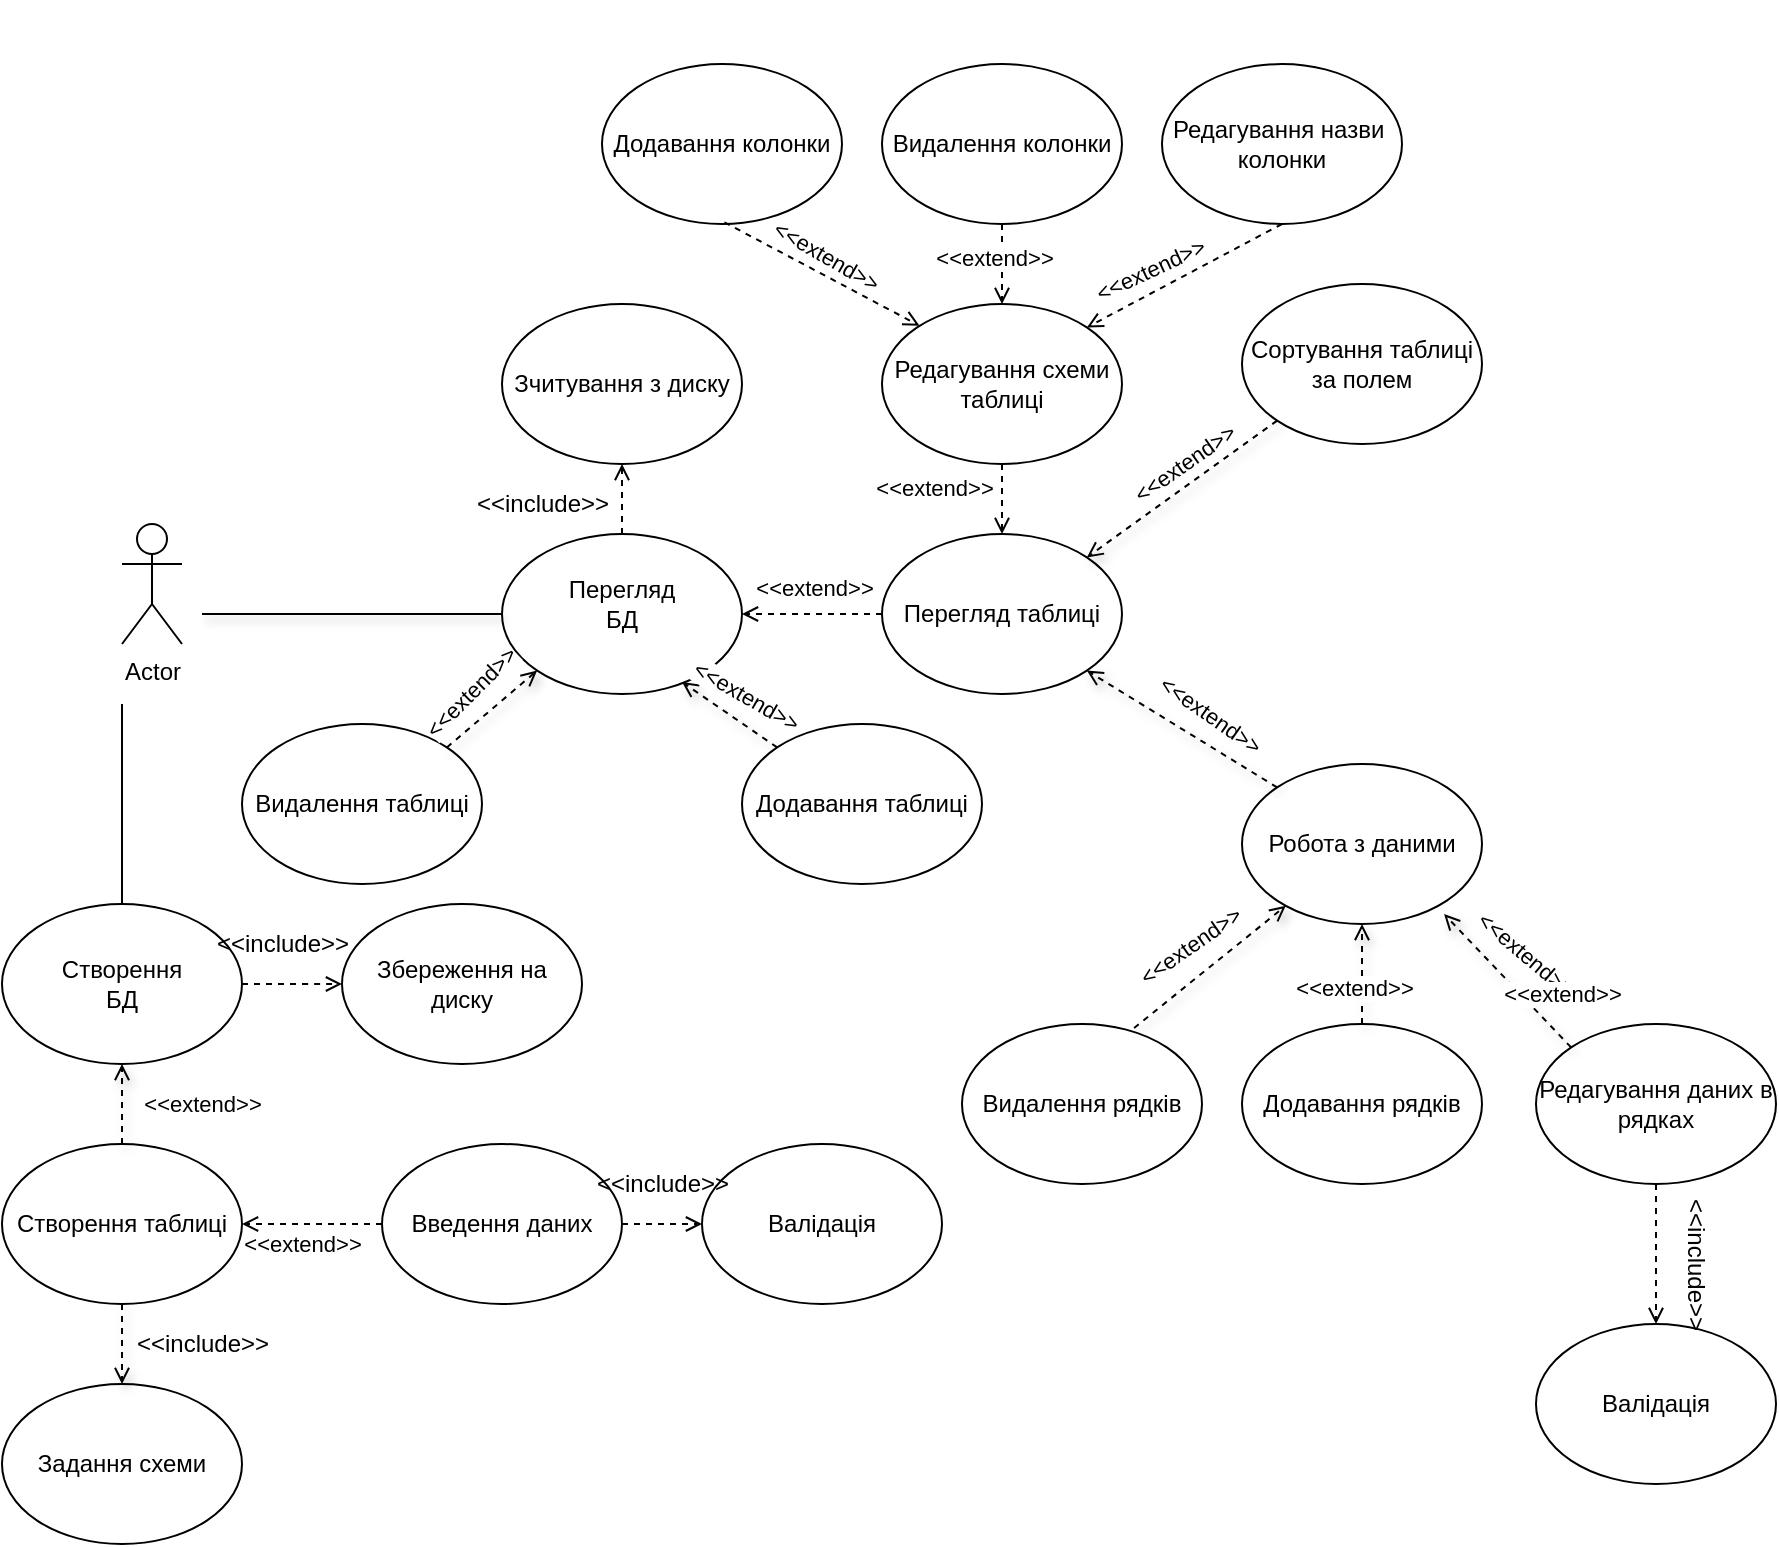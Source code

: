 <mxfile version="13.1.3">
    <diagram id="6hGFLwfOUW9BJ-s0fimq" name="Page-1">
        <mxGraphModel dx="722" dy="926" grid="1" gridSize="10" guides="1" tooltips="1" connect="1" arrows="1" fold="1" page="0" pageScale="1" pageWidth="827" pageHeight="1169" math="0" shadow="0">
            <root>
                <mxCell id="0"/>
                <mxCell id="1" parent="0"/>
                <mxCell id="37" value="" style="endArrow=open;html=1;entryX=0.75;entryY=0.925;entryDx=0;entryDy=0;entryPerimeter=0;exitX=0;exitY=0;exitDx=0;exitDy=0;shadow=1;endFill=0;dashed=1;" parent="1" source="18" target="9" edge="1">
                    <mxGeometry width="50" height="50" relative="1" as="geometry">
                        <mxPoint x="400" y="220" as="sourcePoint"/>
                        <mxPoint x="450" y="170" as="targetPoint"/>
                    </mxGeometry>
                </mxCell>
                <mxCell id="2" value="Actor" style="shape=umlActor;verticalLabelPosition=bottom;labelBackgroundColor=#ffffff;verticalAlign=top;html=1;" parent="1" vertex="1">
                    <mxGeometry x="120" y="80" width="30" height="60" as="geometry"/>
                </mxCell>
                <mxCell id="4" value="" style="endArrow=none;html=1;exitX=0.5;exitY=0;exitDx=0;exitDy=0;" parent="1" source="8" edge="1">
                    <mxGeometry width="50" height="50" relative="1" as="geometry">
                        <mxPoint x="120" y="260" as="sourcePoint"/>
                        <mxPoint x="120" y="170" as="targetPoint"/>
                    </mxGeometry>
                </mxCell>
                <mxCell id="8" value="" style="ellipse;whiteSpace=wrap;html=1;" parent="1" vertex="1">
                    <mxGeometry x="60" y="270" width="120" height="80" as="geometry"/>
                </mxCell>
                <mxCell id="9" value="" style="ellipse;whiteSpace=wrap;html=1;" parent="1" vertex="1">
                    <mxGeometry x="310" y="85" width="120" height="80" as="geometry"/>
                </mxCell>
                <mxCell id="10" value="Створення БД" style="text;html=1;strokeColor=none;fillColor=none;align=center;verticalAlign=middle;whiteSpace=wrap;rounded=0;" parent="1" vertex="1">
                    <mxGeometry x="100" y="300" width="40" height="20" as="geometry"/>
                </mxCell>
                <mxCell id="11" value="Перегляд БД" style="text;html=1;strokeColor=none;fillColor=none;align=center;verticalAlign=middle;whiteSpace=wrap;rounded=0;" parent="1" vertex="1">
                    <mxGeometry x="350" y="110" width="40" height="20" as="geometry"/>
                </mxCell>
                <mxCell id="12" value="Створення таблиці" style="ellipse;whiteSpace=wrap;html=1;" parent="1" vertex="1">
                    <mxGeometry x="60" y="390" width="120" height="80" as="geometry"/>
                </mxCell>
                <mxCell id="13" value="Введення даних" style="ellipse;whiteSpace=wrap;html=1;" parent="1" vertex="1">
                    <mxGeometry x="250" y="390" width="120" height="80" as="geometry"/>
                </mxCell>
                <mxCell id="14" value="Валідація" style="ellipse;whiteSpace=wrap;html=1;" parent="1" vertex="1">
                    <mxGeometry x="410" y="390" width="120" height="80" as="geometry"/>
                </mxCell>
                <mxCell id="15" value="Збереження на диску" style="ellipse;whiteSpace=wrap;html=1;" parent="1" vertex="1">
                    <mxGeometry x="230" y="270" width="120" height="80" as="geometry"/>
                </mxCell>
                <mxCell id="16" value="Зчитування з диску" style="ellipse;whiteSpace=wrap;html=1;" parent="1" vertex="1">
                    <mxGeometry x="310" y="-30" width="120" height="80" as="geometry"/>
                </mxCell>
                <mxCell id="17" value="Перегляд таблиці" style="ellipse;whiteSpace=wrap;html=1;" parent="1" vertex="1">
                    <mxGeometry x="500" y="85" width="120" height="80" as="geometry"/>
                </mxCell>
                <mxCell id="18" value="Додавання таблиці" style="ellipse;whiteSpace=wrap;html=1;" parent="1" vertex="1">
                    <mxGeometry x="430" y="180" width="120" height="80" as="geometry"/>
                </mxCell>
                <mxCell id="20" value="Робота з даними" style="ellipse;whiteSpace=wrap;html=1;" parent="1" vertex="1">
                    <mxGeometry x="680" y="200" width="120" height="80" as="geometry"/>
                </mxCell>
                <mxCell id="21" value="Видалення рядків" style="ellipse;whiteSpace=wrap;html=1;" parent="1" vertex="1">
                    <mxGeometry x="540" y="330" width="120" height="80" as="geometry"/>
                </mxCell>
                <mxCell id="22" value="Додавання рядків" style="ellipse;whiteSpace=wrap;html=1;" parent="1" vertex="1">
                    <mxGeometry x="680" y="330" width="120" height="80" as="geometry"/>
                </mxCell>
                <mxCell id="23" value="Редагування даних в рядках" style="ellipse;whiteSpace=wrap;html=1;" parent="1" vertex="1">
                    <mxGeometry x="827" y="330" width="120" height="80" as="geometry"/>
                </mxCell>
                <mxCell id="28" value="" style="endArrow=open;html=1;exitX=1;exitY=0.5;exitDx=0;exitDy=0;endFill=0;dashed=1;" parent="1" source="8" edge="1">
                    <mxGeometry width="50" height="50" relative="1" as="geometry">
                        <mxPoint x="180" y="360" as="sourcePoint"/>
                        <mxPoint x="230" y="310" as="targetPoint"/>
                        <Array as="points">
                            <mxPoint x="220" y="310"/>
                        </Array>
                    </mxGeometry>
                </mxCell>
                <mxCell id="32" value="" style="endArrow=open;html=1;entryX=1;entryY=0.5;entryDx=0;entryDy=0;exitX=0;exitY=0.5;exitDx=0;exitDy=0;endFill=0;dashed=1;" parent="1" source="13" target="12" edge="1">
                    <mxGeometry width="50" height="50" relative="1" as="geometry">
                        <mxPoint x="180" y="470" as="sourcePoint"/>
                        <mxPoint x="230" y="420" as="targetPoint"/>
                    </mxGeometry>
                </mxCell>
                <mxCell id="33" value="" style="endArrow=open;html=1;exitX=1;exitY=0.5;exitDx=0;exitDy=0;entryX=0;entryY=0.5;entryDx=0;entryDy=0;endFill=0;dashed=1;" parent="1" source="13" target="14" edge="1">
                    <mxGeometry width="50" height="50" relative="1" as="geometry">
                        <mxPoint x="360" y="430" as="sourcePoint"/>
                        <mxPoint x="390" y="420" as="targetPoint"/>
                    </mxGeometry>
                </mxCell>
                <object label="" id="35">
                    <mxCell style="endArrow=open;html=1;entryX=0.5;entryY=1;entryDx=0;entryDy=0;exitX=0.5;exitY=0;exitDx=0;exitDy=0;endFill=0;dashed=1;" parent="1" source="9" target="16" edge="1">
                        <mxGeometry width="50" height="50" relative="1" as="geometry">
                            <mxPoint x="370" y="90" as="sourcePoint"/>
                            <mxPoint x="400" y="60" as="targetPoint"/>
                        </mxGeometry>
                    </mxCell>
                </object>
                <mxCell id="36" value="" style="endArrow=open;html=1;entryX=1;entryY=0.5;entryDx=0;entryDy=0;exitX=0;exitY=0.5;exitDx=0;exitDy=0;endFill=0;dashed=1;" parent="1" source="17" target="9" edge="1">
                    <mxGeometry width="50" height="50" relative="1" as="geometry">
                        <mxPoint x="460" y="140" as="sourcePoint"/>
                        <mxPoint x="501" y="125" as="targetPoint"/>
                    </mxGeometry>
                </mxCell>
                <mxCell id="39" value="" style="endArrow=open;html=1;shadow=1;exitX=0.5;exitY=0;exitDx=0;exitDy=0;endFill=0;dashed=1;" parent="1" edge="1">
                    <mxGeometry width="50" height="50" relative="1" as="geometry">
                        <mxPoint x="560" y="-60" as="sourcePoint"/>
                        <mxPoint x="560" y="-60" as="targetPoint"/>
                    </mxGeometry>
                </mxCell>
                <mxCell id="41" value="" style="endArrow=open;html=1;shadow=1;entryX=1;entryY=1;entryDx=0;entryDy=0;exitX=0;exitY=0;exitDx=0;exitDy=0;endFill=0;dashed=1;" parent="1" source="20" target="17" edge="1">
                    <mxGeometry width="50" height="50" relative="1" as="geometry">
                        <mxPoint x="610" y="210" as="sourcePoint"/>
                        <mxPoint x="660" y="160" as="targetPoint"/>
                    </mxGeometry>
                </mxCell>
                <mxCell id="42" value="" style="endArrow=open;html=1;shadow=1;exitX=0.717;exitY=0.025;exitDx=0;exitDy=0;exitPerimeter=0;endFill=0;dashed=1;" parent="1" source="21" target="20" edge="1">
                    <mxGeometry width="50" height="50" relative="1" as="geometry">
                        <mxPoint x="630" y="330" as="sourcePoint"/>
                        <mxPoint x="680" y="280" as="targetPoint"/>
                    </mxGeometry>
                </mxCell>
                <mxCell id="43" value="" style="endArrow=open;html=1;shadow=1;exitX=0.5;exitY=0;exitDx=0;exitDy=0;entryX=0.5;entryY=1;entryDx=0;entryDy=0;endFill=0;dashed=1;" parent="1" source="22" target="20" edge="1">
                    <mxGeometry width="50" height="50" relative="1" as="geometry">
                        <mxPoint x="760" y="310" as="sourcePoint"/>
                        <mxPoint x="810" y="260" as="targetPoint"/>
                    </mxGeometry>
                </mxCell>
                <mxCell id="44" value="" style="endArrow=open;html=1;shadow=1;entryX=0.842;entryY=0.938;entryDx=0;entryDy=0;entryPerimeter=0;exitX=0;exitY=0;exitDx=0;exitDy=0;endFill=0;dashed=1;" parent="1" source="23" target="20" edge="1">
                    <mxGeometry width="50" height="50" relative="1" as="geometry">
                        <mxPoint x="810" y="330" as="sourcePoint"/>
                        <mxPoint x="860" y="280" as="targetPoint"/>
                    </mxGeometry>
                </mxCell>
                <mxCell id="45" value="Сортування таблиці за полем" style="ellipse;whiteSpace=wrap;html=1;" parent="1" vertex="1">
                    <mxGeometry x="680" y="-40" width="120" height="80" as="geometry"/>
                </mxCell>
                <mxCell id="46" value="" style="endArrow=open;html=1;shadow=1;exitX=0;exitY=1;exitDx=0;exitDy=0;entryX=1;entryY=0;entryDx=0;entryDy=0;endFill=0;dashed=1;" parent="1" source="45" target="17" edge="1">
                    <mxGeometry width="50" height="50" relative="1" as="geometry">
                        <mxPoint x="640" y="90" as="sourcePoint"/>
                        <mxPoint x="609" y="95" as="targetPoint"/>
                    </mxGeometry>
                </mxCell>
                <mxCell id="47" value="&amp;lt;&amp;lt;extend&amp;gt;&amp;gt;" style="edgeLabel;html=1;align=center;verticalAlign=middle;resizable=0;points=[];rotation=-35;" parent="46" vertex="1" connectable="0">
                    <mxGeometry x="-0.239" y="5" relative="1" as="geometry">
                        <mxPoint x="-13.96" y="-8.62" as="offset"/>
                    </mxGeometry>
                </mxCell>
                <mxCell id="50" value="&amp;lt;&amp;lt;extend&amp;gt;&amp;gt;" style="edgeLabel;html=1;align=center;verticalAlign=middle;resizable=0;points=[];rotation=0;" parent="1" vertex="1" connectable="0">
                    <mxGeometry x="-0.239" y="5" relative="1" as="geometry">
                        <mxPoint x="160" y="370" as="offset"/>
                    </mxGeometry>
                </mxCell>
                <mxCell id="52" value="&amp;lt;&amp;lt;extend&amp;gt;&amp;gt;" style="edgeLabel;html=1;align=center;verticalAlign=middle;resizable=0;points=[];rotation=0;" parent="1" vertex="1" connectable="0">
                    <mxGeometry x="-0.239" y="5" relative="1" as="geometry">
                        <mxPoint x="210" y="440" as="offset"/>
                    </mxGeometry>
                </mxCell>
                <mxCell id="53" value="" style="endArrow=none;html=1;shadow=1;entryX=0;entryY=0.5;entryDx=0;entryDy=0;" parent="1" target="9" edge="1">
                    <mxGeometry width="50" height="50" relative="1" as="geometry">
                        <mxPoint x="160" y="125" as="sourcePoint"/>
                        <mxPoint x="250" y="90" as="targetPoint"/>
                    </mxGeometry>
                </mxCell>
                <mxCell id="55" value="&amp;lt;&amp;lt;extend&amp;gt;&amp;gt;" style="edgeLabel;html=1;align=center;verticalAlign=middle;resizable=0;points=[];rotation=-35;" parent="1" vertex="1" connectable="0">
                    <mxGeometry x="670.0" y="289.998" as="geometry">
                        <mxPoint x="-13.96" y="-8.62" as="offset"/>
                    </mxGeometry>
                </mxCell>
                <mxCell id="56" value="&amp;lt;&amp;lt;extend&amp;gt;&amp;gt;" style="edgeLabel;html=1;align=center;verticalAlign=middle;resizable=0;points=[];rotation=40;" parent="1" vertex="1" connectable="0">
                    <mxGeometry x="827.0" y="309.998" as="geometry">
                        <mxPoint x="-13.96" y="-8.62" as="offset"/>
                    </mxGeometry>
                </mxCell>
                <mxCell id="57" value="&amp;lt;&amp;lt;extend&amp;gt;&amp;gt;" style="edgeLabel;html=1;align=center;verticalAlign=middle;resizable=0;points=[];rotation=0;" parent="1" vertex="1" connectable="0">
                    <mxGeometry x="750.0" y="319.998" as="geometry">
                        <mxPoint x="-13.96" y="-8.62" as="offset"/>
                    </mxGeometry>
                </mxCell>
                <mxCell id="58" value="&amp;lt;&amp;lt;extend&amp;gt;&amp;gt;" style="edgeLabel;html=1;align=center;verticalAlign=middle;resizable=0;points=[];rotation=30;" parent="1" vertex="1" connectable="0">
                    <mxGeometry x="440.0" y="179.998" as="geometry">
                        <mxPoint x="-13.96" y="-8.62" as="offset"/>
                    </mxGeometry>
                </mxCell>
                <mxCell id="59" value="&amp;lt;&amp;lt;extend&amp;gt;&amp;gt;" style="edgeLabel;html=1;align=center;verticalAlign=middle;resizable=0;points=[];rotation=0;" parent="1" vertex="1" connectable="0">
                    <mxGeometry x="480.0" y="119.998" as="geometry">
                        <mxPoint x="-13.96" y="-8.62" as="offset"/>
                    </mxGeometry>
                </mxCell>
                <mxCell id="60" value="&amp;lt;&amp;lt;extend&amp;gt;&amp;gt;" style="edgeLabel;html=1;align=center;verticalAlign=middle;resizable=0;points=[];rotation=35;" parent="1" vertex="1" connectable="0">
                    <mxGeometry x="670.0" y="189.998" as="geometry">
                        <mxPoint x="-13.96" y="-8.62" as="offset"/>
                    </mxGeometry>
                </mxCell>
                <mxCell id="66" value="&amp;lt;&amp;lt;include&amp;gt;&amp;gt;" style="text;html=1;align=center;verticalAlign=middle;resizable=0;points=[];autosize=1;" parent="1" vertex="1">
                    <mxGeometry x="160" y="280" width="80" height="20" as="geometry"/>
                </mxCell>
                <mxCell id="67" value="&amp;lt;&amp;lt;include&amp;gt;&amp;gt;" style="text;html=1;align=center;verticalAlign=middle;resizable=0;points=[];autosize=1;" parent="1" vertex="1">
                    <mxGeometry x="350" y="400" width="80" height="20" as="geometry"/>
                </mxCell>
                <mxCell id="70" value="&amp;lt;&amp;lt;include&amp;gt;&amp;gt;" style="text;html=1;align=center;verticalAlign=middle;resizable=0;points=[];autosize=1;" parent="1" vertex="1">
                    <mxGeometry x="290" y="60" width="80" height="20" as="geometry"/>
                </mxCell>
                <mxCell id="72" value="Задання схеми" style="ellipse;whiteSpace=wrap;html=1;" parent="1" vertex="1">
                    <mxGeometry x="60" y="510" width="120" height="80" as="geometry"/>
                </mxCell>
                <mxCell id="77" value="" style="endArrow=open;html=1;shadow=1;dashed=1;entryX=0.5;entryY=1;entryDx=0;entryDy=0;exitX=0.5;exitY=0;exitDx=0;exitDy=0;endFill=0;" parent="1" source="12" target="8" edge="1">
                    <mxGeometry width="50" height="50" relative="1" as="geometry">
                        <mxPoint x="40" y="390" as="sourcePoint"/>
                        <mxPoint x="90" y="340" as="targetPoint"/>
                    </mxGeometry>
                </mxCell>
                <mxCell id="81" value="" style="endArrow=open;html=1;shadow=1;dashed=1;exitX=0.5;exitY=1;exitDx=0;exitDy=0;entryX=0.5;entryY=0;entryDx=0;entryDy=0;endFill=0;" parent="1" source="12" target="72" edge="1">
                    <mxGeometry width="50" height="50" relative="1" as="geometry">
                        <mxPoint x="210" y="530" as="sourcePoint"/>
                        <mxPoint x="260" y="480" as="targetPoint"/>
                    </mxGeometry>
                </mxCell>
                <mxCell id="82" value="&amp;lt;&amp;lt;include&amp;gt;&amp;gt;" style="text;html=1;align=center;verticalAlign=middle;resizable=0;points=[];autosize=1;" parent="1" vertex="1">
                    <mxGeometry x="120" y="480" width="80" height="20" as="geometry"/>
                </mxCell>
                <mxCell id="84" value="Редагування схеми таблиці" style="ellipse;whiteSpace=wrap;html=1;" parent="1" vertex="1">
                    <mxGeometry x="500" y="-30" width="120" height="80" as="geometry"/>
                </mxCell>
                <mxCell id="85" value="" style="endArrow=open;html=1;entryX=0.5;entryY=0;entryDx=0;entryDy=0;exitX=0.5;exitY=1;exitDx=0;exitDy=0;endFill=0;dashed=1;" parent="1" source="84" target="17" edge="1">
                    <mxGeometry width="50" height="50" relative="1" as="geometry">
                        <mxPoint x="530" y="110" as="sourcePoint"/>
                        <mxPoint x="560" y="90" as="targetPoint"/>
                    </mxGeometry>
                </mxCell>
                <mxCell id="86" value="&amp;lt;&amp;lt;extend&amp;gt;&amp;gt;" style="edgeLabel;html=1;align=center;verticalAlign=middle;resizable=0;points=[];rotation=0;" parent="1" vertex="1" connectable="0">
                    <mxGeometry x="540.0" y="69.998" as="geometry">
                        <mxPoint x="-13.96" y="-8.62" as="offset"/>
                    </mxGeometry>
                </mxCell>
                <mxCell id="89" value="" style="endArrow=classic;html=1;shadow=1;dashed=1;exitX=0.5;exitY=1;exitDx=0;exitDy=0;" parent="1" edge="1">
                    <mxGeometry width="50" height="50" relative="1" as="geometry">
                        <mxPoint x="560" y="-170" as="sourcePoint"/>
                        <mxPoint x="560" y="-170" as="targetPoint"/>
                    </mxGeometry>
                </mxCell>
                <mxCell id="92" value="Валідація" style="ellipse;whiteSpace=wrap;html=1;" vertex="1" parent="1">
                    <mxGeometry x="827" y="480" width="120" height="80" as="geometry"/>
                </mxCell>
                <mxCell id="93" value="" style="endArrow=open;html=1;endFill=0;dashed=1;exitX=0.5;exitY=1;exitDx=0;exitDy=0;entryX=0.5;entryY=0;entryDx=0;entryDy=0;" edge="1" parent="1" source="23" target="92">
                    <mxGeometry width="50" height="50" relative="1" as="geometry">
                        <mxPoint x="887" y="420" as="sourcePoint"/>
                        <mxPoint x="810" y="450" as="targetPoint"/>
                        <Array as="points">
                            <mxPoint x="887" y="450"/>
                        </Array>
                    </mxGeometry>
                </mxCell>
                <mxCell id="94" value="&amp;lt;&amp;lt;include&amp;gt;&amp;gt;" style="text;html=1;align=center;verticalAlign=middle;resizable=0;points=[];autosize=1;rotation=90;" vertex="1" parent="1">
                    <mxGeometry x="867" y="440" width="80" height="20" as="geometry"/>
                </mxCell>
                <mxCell id="97" value="Додавання колонки" style="ellipse;whiteSpace=wrap;html=1;" vertex="1" parent="1">
                    <mxGeometry x="360" y="-150" width="120" height="80" as="geometry"/>
                </mxCell>
                <mxCell id="98" value="Видалення колонки" style="ellipse;whiteSpace=wrap;html=1;" vertex="1" parent="1">
                    <mxGeometry x="500" y="-150" width="120" height="80" as="geometry"/>
                </mxCell>
                <mxCell id="99" value="Редагування назви&amp;nbsp; колонки" style="ellipse;whiteSpace=wrap;html=1;" vertex="1" parent="1">
                    <mxGeometry x="640" y="-150" width="120" height="80" as="geometry"/>
                </mxCell>
                <mxCell id="100" value="" style="endArrow=open;html=1;entryX=0.5;entryY=0;entryDx=0;entryDy=0;exitX=0.5;exitY=1;exitDx=0;exitDy=0;endFill=0;dashed=1;" edge="1" parent="1" source="98" target="84">
                    <mxGeometry width="50" height="50" relative="1" as="geometry">
                        <mxPoint x="520" y="-65" as="sourcePoint"/>
                        <mxPoint x="520" y="-30" as="targetPoint"/>
                    </mxGeometry>
                </mxCell>
                <mxCell id="101" value="&amp;lt;&amp;lt;extend&amp;gt;&amp;gt;" style="edgeLabel;html=1;align=center;verticalAlign=middle;resizable=0;points=[];rotation=0;" vertex="1" connectable="0" parent="1">
                    <mxGeometry x="570.0" y="-45.002" as="geometry">
                        <mxPoint x="-13.96" y="-8.62" as="offset"/>
                    </mxGeometry>
                </mxCell>
                <mxCell id="102" value="" style="endArrow=open;html=1;entryX=1;entryY=0;entryDx=0;entryDy=0;exitX=0.5;exitY=1;exitDx=0;exitDy=0;endFill=0;dashed=1;" edge="1" parent="1" source="99" target="84">
                    <mxGeometry width="50" height="50" relative="1" as="geometry">
                        <mxPoint x="650" y="-75" as="sourcePoint"/>
                        <mxPoint x="650" y="-40" as="targetPoint"/>
                    </mxGeometry>
                </mxCell>
                <mxCell id="103" value="&amp;lt;&amp;lt;extend&amp;gt;&amp;gt;" style="edgeLabel;html=1;align=center;verticalAlign=middle;resizable=0;points=[];rotation=-25;" vertex="1" connectable="0" parent="1">
                    <mxGeometry x="650.0" y="-45.002" as="geometry">
                        <mxPoint x="-13.96" y="-8.62" as="offset"/>
                    </mxGeometry>
                </mxCell>
                <mxCell id="105" value="" style="endArrow=open;html=1;entryX=0;entryY=0;entryDx=0;entryDy=0;exitX=0.5;exitY=1;exitDx=0;exitDy=0;endFill=0;dashed=1;" edge="1" parent="1">
                    <mxGeometry width="50" height="50" relative="1" as="geometry">
                        <mxPoint x="421.21" y="-70.86" as="sourcePoint"/>
                        <mxPoint x="518.784" y="-19.144" as="targetPoint"/>
                    </mxGeometry>
                </mxCell>
                <mxCell id="106" value="&amp;lt;&amp;lt;extend&amp;gt;&amp;gt;" style="edgeLabel;html=1;align=center;verticalAlign=middle;resizable=0;points=[];rotation=30;" vertex="1" connectable="0" parent="1">
                    <mxGeometry x="480.0" y="-40.002" as="geometry">
                        <mxPoint x="-13.96" y="-8.62" as="offset"/>
                    </mxGeometry>
                </mxCell>
                <mxCell id="107" value="Видалення таблиці" style="ellipse;whiteSpace=wrap;html=1;" vertex="1" parent="1">
                    <mxGeometry x="180" y="180" width="120" height="80" as="geometry"/>
                </mxCell>
                <mxCell id="108" value="" style="endArrow=open;html=1;shadow=1;entryX=0;entryY=1;entryDx=0;entryDy=0;exitX=1;exitY=0;exitDx=0;exitDy=0;endFill=0;dashed=1;" edge="1" parent="1" source="107" target="9">
                    <mxGeometry width="50" height="50" relative="1" as="geometry">
                        <mxPoint x="190" y="215" as="sourcePoint"/>
                        <mxPoint x="160" y="220" as="targetPoint"/>
                        <Array as="points"/>
                    </mxGeometry>
                </mxCell>
                <mxCell id="109" value="&amp;lt;&amp;lt;extend&amp;gt;&amp;gt;" style="edgeLabel;html=1;align=center;verticalAlign=middle;resizable=0;points=[];rotation=0;" vertex="1" connectable="0" parent="1">
                    <mxGeometry x="190" y="205" as="geometry">
                        <mxPoint x="650" y="110" as="offset"/>
                    </mxGeometry>
                </mxCell>
                <mxCell id="110" value="&amp;lt;&amp;lt;extend&amp;gt;&amp;gt;" style="edgeLabel;html=1;align=center;verticalAlign=middle;resizable=0;points=[];rotation=-45;" vertex="1" connectable="0" parent="1">
                    <mxGeometry x="310.0" y="159.998" as="geometry">
                        <mxPoint x="-13.96" y="-8.62" as="offset"/>
                    </mxGeometry>
                </mxCell>
            </root>
        </mxGraphModel>
    </diagram>
</mxfile>